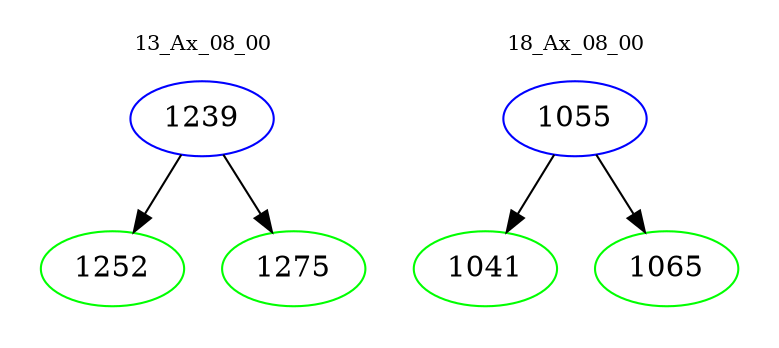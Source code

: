 digraph{
subgraph cluster_0 {
color = white
label = "13_Ax_08_00";
fontsize=10;
T0_1239 [label="1239", color="blue"]
T0_1239 -> T0_1252 [color="black"]
T0_1252 [label="1252", color="green"]
T0_1239 -> T0_1275 [color="black"]
T0_1275 [label="1275", color="green"]
}
subgraph cluster_1 {
color = white
label = "18_Ax_08_00";
fontsize=10;
T1_1055 [label="1055", color="blue"]
T1_1055 -> T1_1041 [color="black"]
T1_1041 [label="1041", color="green"]
T1_1055 -> T1_1065 [color="black"]
T1_1065 [label="1065", color="green"]
}
}
